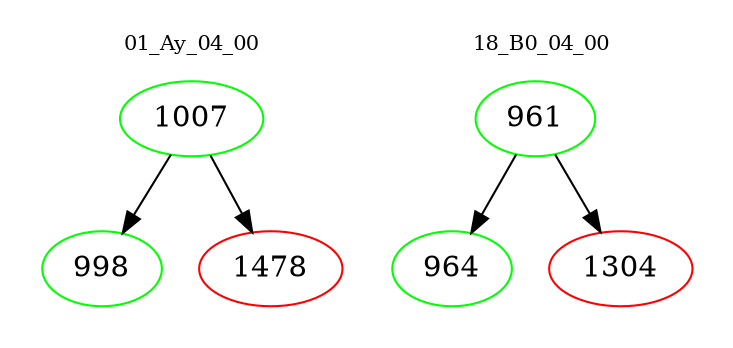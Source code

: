 digraph{
subgraph cluster_0 {
color = white
label = "01_Ay_04_00";
fontsize=10;
T0_1007 [label="1007", color="green"]
T0_1007 -> T0_998 [color="black"]
T0_998 [label="998", color="green"]
T0_1007 -> T0_1478 [color="black"]
T0_1478 [label="1478", color="red"]
}
subgraph cluster_1 {
color = white
label = "18_B0_04_00";
fontsize=10;
T1_961 [label="961", color="green"]
T1_961 -> T1_964 [color="black"]
T1_964 [label="964", color="green"]
T1_961 -> T1_1304 [color="black"]
T1_1304 [label="1304", color="red"]
}
}
